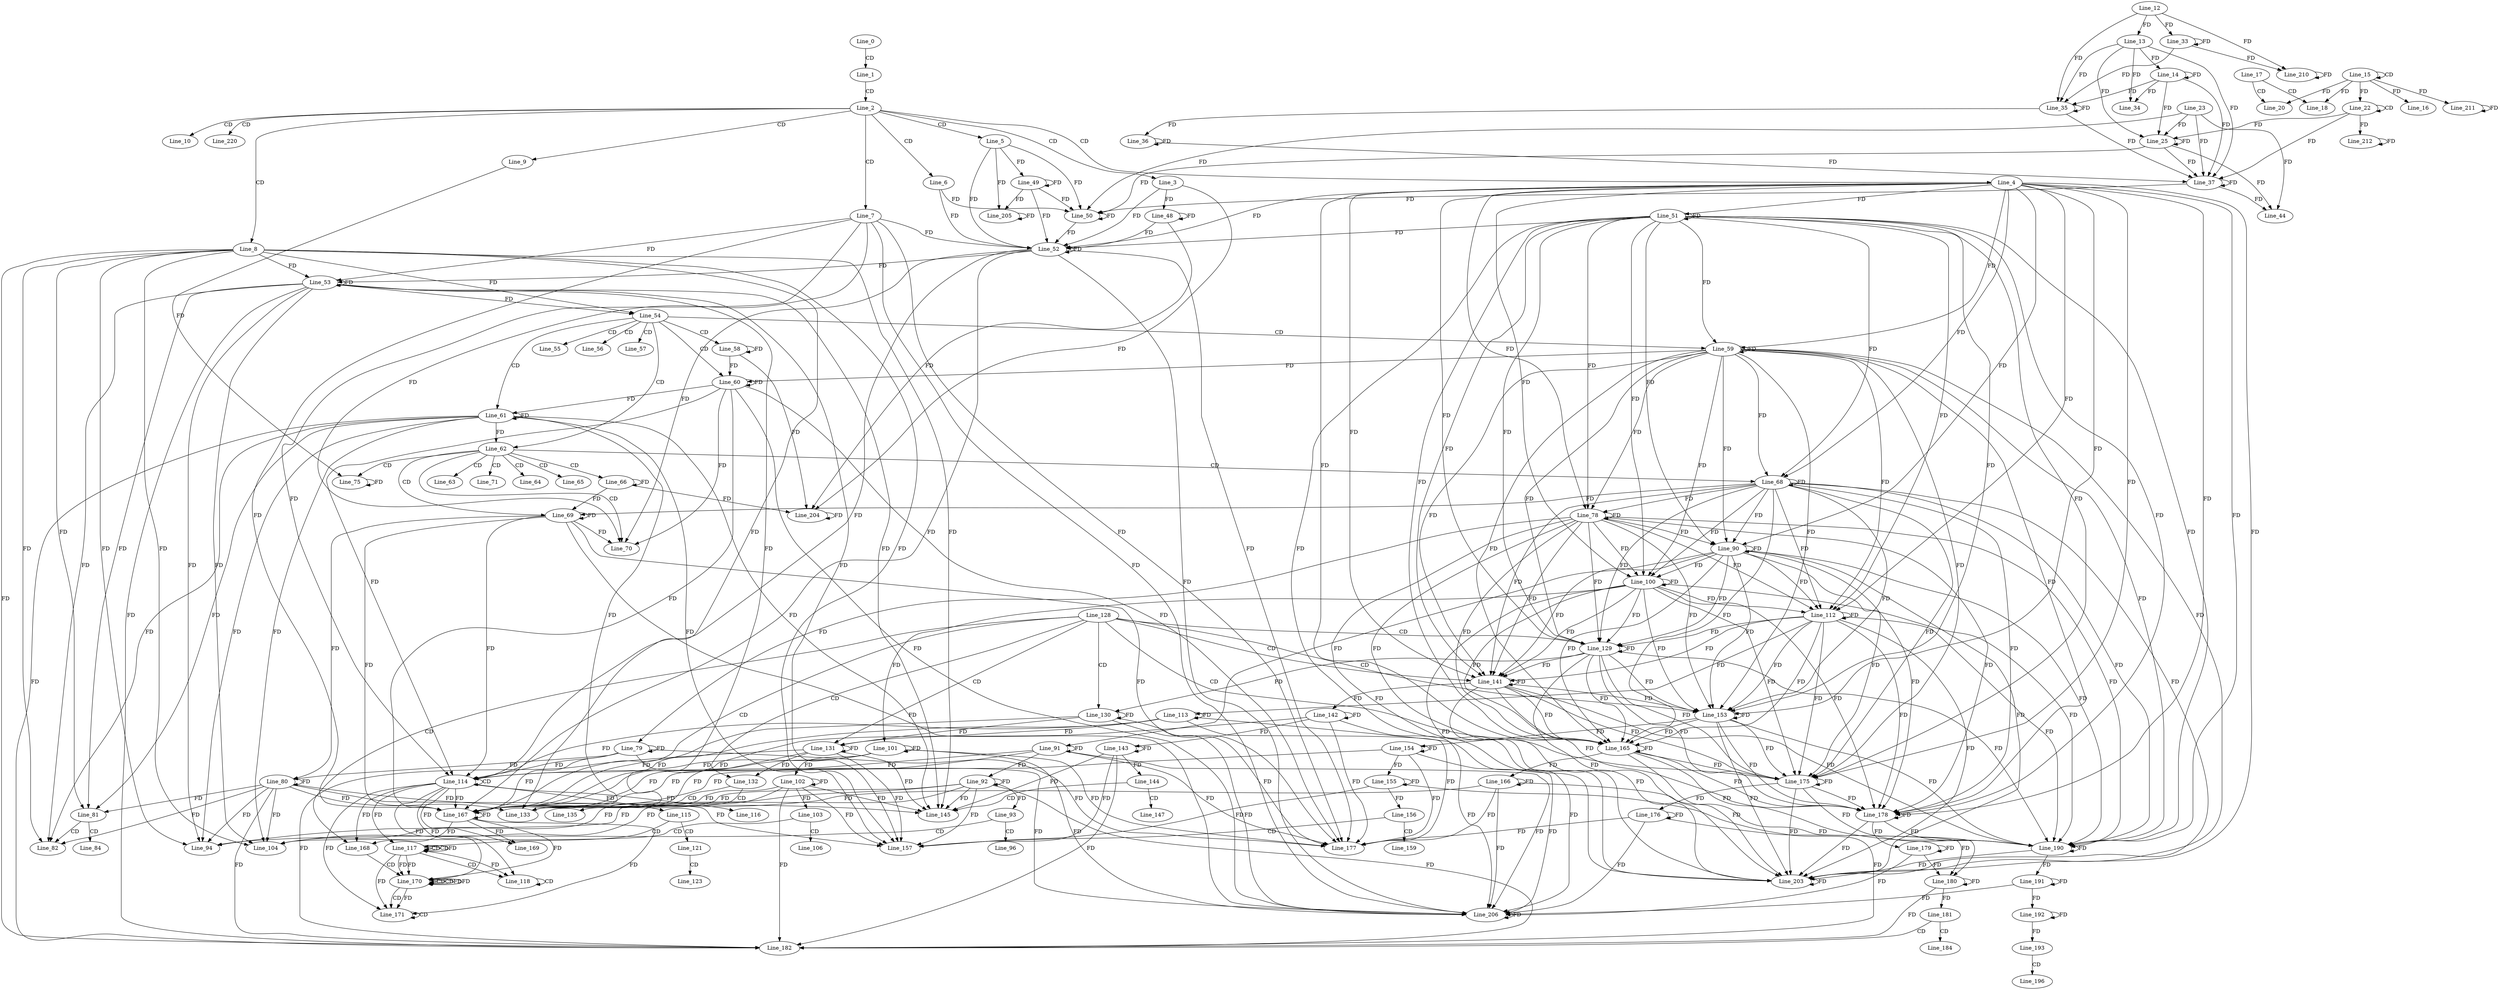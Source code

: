 digraph G {
  Line_0;
  Line_1;
  Line_2;
  Line_3;
  Line_4;
  Line_5;
  Line_6;
  Line_7;
  Line_8;
  Line_9;
  Line_10;
  Line_12;
  Line_13;
  Line_13;
  Line_14;
  Line_14;
  Line_15;
  Line_15;
  Line_16;
  Line_17;
  Line_18;
  Line_20;
  Line_22;
  Line_22;
  Line_23;
  Line_25;
  Line_25;
  Line_25;
  Line_33;
  Line_34;
  Line_35;
  Line_35;
  Line_36;
  Line_36;
  Line_37;
  Line_37;
  Line_37;
  Line_44;
  Line_48;
  Line_49;
  Line_50;
  Line_50;
  Line_51;
  Line_52;
  Line_52;
  Line_53;
  Line_53;
  Line_53;
  Line_54;
  Line_55;
  Line_56;
  Line_57;
  Line_58;
  Line_59;
  Line_60;
  Line_60;
  Line_61;
  Line_61;
  Line_61;
  Line_62;
  Line_63;
  Line_64;
  Line_65;
  Line_66;
  Line_68;
  Line_69;
  Line_69;
  Line_70;
  Line_71;
  Line_75;
  Line_78;
  Line_79;
  Line_79;
  Line_80;
  Line_80;
  Line_80;
  Line_81;
  Line_82;
  Line_82;
  Line_84;
  Line_90;
  Line_91;
  Line_91;
  Line_92;
  Line_92;
  Line_92;
  Line_93;
  Line_94;
  Line_94;
  Line_96;
  Line_100;
  Line_101;
  Line_101;
  Line_102;
  Line_102;
  Line_102;
  Line_103;
  Line_104;
  Line_104;
  Line_106;
  Line_112;
  Line_113;
  Line_113;
  Line_114;
  Line_114;
  Line_115;
  Line_116;
  Line_115;
  Line_117;
  Line_117;
  Line_117;
  Line_117;
  Line_118;
  Line_118;
  Line_118;
  Line_121;
  Line_123;
  Line_128;
  Line_129;
  Line_130;
  Line_130;
  Line_131;
  Line_131;
  Line_131;
  Line_132;
  Line_133;
  Line_133;
  Line_135;
  Line_141;
  Line_142;
  Line_142;
  Line_143;
  Line_143;
  Line_143;
  Line_144;
  Line_145;
  Line_145;
  Line_147;
  Line_153;
  Line_154;
  Line_154;
  Line_155;
  Line_155;
  Line_155;
  Line_156;
  Line_157;
  Line_157;
  Line_159;
  Line_165;
  Line_166;
  Line_166;
  Line_167;
  Line_167;
  Line_168;
  Line_168;
  Line_169;
  Line_170;
  Line_170;
  Line_170;
  Line_170;
  Line_171;
  Line_171;
  Line_171;
  Line_175;
  Line_176;
  Line_176;
  Line_177;
  Line_178;
  Line_179;
  Line_179;
  Line_180;
  Line_180;
  Line_180;
  Line_181;
  Line_182;
  Line_182;
  Line_184;
  Line_190;
  Line_191;
  Line_191;
  Line_192;
  Line_192;
  Line_192;
  Line_193;
  Line_196;
  Line_203;
  Line_204;
  Line_205;
  Line_206;
  Line_210;
  Line_211;
  Line_212;
  Line_220;
  Line_0 -> Line_1 [ label="CD" ];
  Line_1 -> Line_2 [ label="CD" ];
  Line_2 -> Line_3 [ label="CD" ];
  Line_2 -> Line_4 [ label="CD" ];
  Line_2 -> Line_5 [ label="CD" ];
  Line_2 -> Line_6 [ label="CD" ];
  Line_2 -> Line_7 [ label="CD" ];
  Line_2 -> Line_8 [ label="CD" ];
  Line_2 -> Line_9 [ label="CD" ];
  Line_2 -> Line_10 [ label="CD" ];
  Line_12 -> Line_13 [ label="FD" ];
  Line_13 -> Line_14 [ label="FD" ];
  Line_14 -> Line_14 [ label="FD" ];
  Line_15 -> Line_15 [ label="CD" ];
  Line_15 -> Line_16 [ label="FD" ];
  Line_17 -> Line_18 [ label="CD" ];
  Line_15 -> Line_18 [ label="FD" ];
  Line_17 -> Line_20 [ label="CD" ];
  Line_15 -> Line_20 [ label="FD" ];
  Line_22 -> Line_22 [ label="CD" ];
  Line_15 -> Line_22 [ label="FD" ];
  Line_23 -> Line_25 [ label="FD" ];
  Line_25 -> Line_25 [ label="FD" ];
  Line_22 -> Line_25 [ label="FD" ];
  Line_13 -> Line_25 [ label="FD" ];
  Line_14 -> Line_25 [ label="FD" ];
  Line_12 -> Line_33 [ label="FD" ];
  Line_33 -> Line_33 [ label="FD" ];
  Line_13 -> Line_34 [ label="FD" ];
  Line_14 -> Line_34 [ label="FD" ];
  Line_13 -> Line_35 [ label="FD" ];
  Line_14 -> Line_35 [ label="FD" ];
  Line_35 -> Line_35 [ label="FD" ];
  Line_12 -> Line_35 [ label="FD" ];
  Line_33 -> Line_35 [ label="FD" ];
  Line_35 -> Line_36 [ label="FD" ];
  Line_36 -> Line_36 [ label="FD" ];
  Line_23 -> Line_37 [ label="FD" ];
  Line_25 -> Line_37 [ label="FD" ];
  Line_37 -> Line_37 [ label="FD" ];
  Line_22 -> Line_37 [ label="FD" ];
  Line_13 -> Line_37 [ label="FD" ];
  Line_14 -> Line_37 [ label="FD" ];
  Line_35 -> Line_37 [ label="FD" ];
  Line_36 -> Line_37 [ label="FD" ];
  Line_23 -> Line_44 [ label="FD" ];
  Line_25 -> Line_44 [ label="FD" ];
  Line_37 -> Line_44 [ label="FD" ];
  Line_3 -> Line_48 [ label="FD" ];
  Line_48 -> Line_48 [ label="FD" ];
  Line_5 -> Line_49 [ label="FD" ];
  Line_49 -> Line_49 [ label="FD" ];
  Line_6 -> Line_50 [ label="FD" ];
  Line_50 -> Line_50 [ label="FD" ];
  Line_5 -> Line_50 [ label="FD" ];
  Line_49 -> Line_50 [ label="FD" ];
  Line_23 -> Line_50 [ label="FD" ];
  Line_25 -> Line_50 [ label="FD" ];
  Line_37 -> Line_50 [ label="FD" ];
  Line_4 -> Line_51 [ label="FD" ];
  Line_51 -> Line_51 [ label="FD" ];
  Line_7 -> Line_52 [ label="FD" ];
  Line_52 -> Line_52 [ label="FD" ];
  Line_4 -> Line_52 [ label="FD" ];
  Line_51 -> Line_52 [ label="FD" ];
  Line_5 -> Line_52 [ label="FD" ];
  Line_49 -> Line_52 [ label="FD" ];
  Line_6 -> Line_52 [ label="FD" ];
  Line_50 -> Line_52 [ label="FD" ];
  Line_3 -> Line_52 [ label="FD" ];
  Line_48 -> Line_52 [ label="FD" ];
  Line_8 -> Line_53 [ label="FD" ];
  Line_53 -> Line_53 [ label="FD" ];
  Line_7 -> Line_53 [ label="FD" ];
  Line_52 -> Line_53 [ label="FD" ];
  Line_8 -> Line_54 [ label="FD" ];
  Line_53 -> Line_54 [ label="FD" ];
  Line_54 -> Line_55 [ label="CD" ];
  Line_54 -> Line_56 [ label="CD" ];
  Line_54 -> Line_57 [ label="CD" ];
  Line_54 -> Line_58 [ label="CD" ];
  Line_58 -> Line_58 [ label="FD" ];
  Line_54 -> Line_59 [ label="CD" ];
  Line_4 -> Line_59 [ label="FD" ];
  Line_51 -> Line_59 [ label="FD" ];
  Line_59 -> Line_59 [ label="FD" ];
  Line_54 -> Line_60 [ label="CD" ];
  Line_60 -> Line_60 [ label="FD" ];
  Line_59 -> Line_60 [ label="FD" ];
  Line_58 -> Line_60 [ label="FD" ];
  Line_54 -> Line_61 [ label="CD" ];
  Line_61 -> Line_61 [ label="FD" ];
  Line_60 -> Line_61 [ label="FD" ];
  Line_54 -> Line_62 [ label="CD" ];
  Line_61 -> Line_62 [ label="FD" ];
  Line_62 -> Line_63 [ label="CD" ];
  Line_62 -> Line_64 [ label="CD" ];
  Line_62 -> Line_65 [ label="CD" ];
  Line_62 -> Line_66 [ label="CD" ];
  Line_66 -> Line_66 [ label="FD" ];
  Line_62 -> Line_68 [ label="CD" ];
  Line_4 -> Line_68 [ label="FD" ];
  Line_51 -> Line_68 [ label="FD" ];
  Line_59 -> Line_68 [ label="FD" ];
  Line_68 -> Line_68 [ label="FD" ];
  Line_62 -> Line_69 [ label="CD" ];
  Line_69 -> Line_69 [ label="FD" ];
  Line_68 -> Line_69 [ label="FD" ];
  Line_66 -> Line_69 [ label="FD" ];
  Line_62 -> Line_70 [ label="CD" ];
  Line_7 -> Line_70 [ label="FD" ];
  Line_52 -> Line_70 [ label="FD" ];
  Line_60 -> Line_70 [ label="FD" ];
  Line_69 -> Line_70 [ label="FD" ];
  Line_62 -> Line_71 [ label="CD" ];
  Line_62 -> Line_75 [ label="CD" ];
  Line_9 -> Line_75 [ label="FD" ];
  Line_75 -> Line_75 [ label="FD" ];
  Line_4 -> Line_78 [ label="FD" ];
  Line_51 -> Line_78 [ label="FD" ];
  Line_59 -> Line_78 [ label="FD" ];
  Line_68 -> Line_78 [ label="FD" ];
  Line_78 -> Line_78 [ label="FD" ];
  Line_79 -> Line_79 [ label="FD" ];
  Line_78 -> Line_79 [ label="FD" ];
  Line_80 -> Line_80 [ label="FD" ];
  Line_69 -> Line_80 [ label="FD" ];
  Line_79 -> Line_80 [ label="FD" ];
  Line_8 -> Line_81 [ label="FD" ];
  Line_53 -> Line_81 [ label="FD" ];
  Line_61 -> Line_81 [ label="FD" ];
  Line_80 -> Line_81 [ label="FD" ];
  Line_81 -> Line_82 [ label="CD" ];
  Line_8 -> Line_82 [ label="FD" ];
  Line_53 -> Line_82 [ label="FD" ];
  Line_61 -> Line_82 [ label="FD" ];
  Line_80 -> Line_82 [ label="FD" ];
  Line_81 -> Line_84 [ label="CD" ];
  Line_4 -> Line_90 [ label="FD" ];
  Line_51 -> Line_90 [ label="FD" ];
  Line_59 -> Line_90 [ label="FD" ];
  Line_68 -> Line_90 [ label="FD" ];
  Line_78 -> Line_90 [ label="FD" ];
  Line_90 -> Line_90 [ label="FD" ];
  Line_91 -> Line_91 [ label="FD" ];
  Line_90 -> Line_91 [ label="FD" ];
  Line_92 -> Line_92 [ label="FD" ];
  Line_91 -> Line_92 [ label="FD" ];
  Line_92 -> Line_93 [ label="FD" ];
  Line_93 -> Line_94 [ label="CD" ];
  Line_8 -> Line_94 [ label="FD" ];
  Line_53 -> Line_94 [ label="FD" ];
  Line_61 -> Line_94 [ label="FD" ];
  Line_80 -> Line_94 [ label="FD" ];
  Line_92 -> Line_94 [ label="FD" ];
  Line_93 -> Line_96 [ label="CD" ];
  Line_4 -> Line_100 [ label="FD" ];
  Line_51 -> Line_100 [ label="FD" ];
  Line_59 -> Line_100 [ label="FD" ];
  Line_68 -> Line_100 [ label="FD" ];
  Line_78 -> Line_100 [ label="FD" ];
  Line_90 -> Line_100 [ label="FD" ];
  Line_100 -> Line_100 [ label="FD" ];
  Line_101 -> Line_101 [ label="FD" ];
  Line_100 -> Line_101 [ label="FD" ];
  Line_102 -> Line_102 [ label="FD" ];
  Line_101 -> Line_102 [ label="FD" ];
  Line_102 -> Line_103 [ label="FD" ];
  Line_103 -> Line_104 [ label="CD" ];
  Line_8 -> Line_104 [ label="FD" ];
  Line_53 -> Line_104 [ label="FD" ];
  Line_61 -> Line_104 [ label="FD" ];
  Line_80 -> Line_104 [ label="FD" ];
  Line_92 -> Line_104 [ label="FD" ];
  Line_102 -> Line_104 [ label="FD" ];
  Line_103 -> Line_106 [ label="CD" ];
  Line_4 -> Line_112 [ label="FD" ];
  Line_51 -> Line_112 [ label="FD" ];
  Line_59 -> Line_112 [ label="FD" ];
  Line_68 -> Line_112 [ label="FD" ];
  Line_78 -> Line_112 [ label="FD" ];
  Line_90 -> Line_112 [ label="FD" ];
  Line_100 -> Line_112 [ label="FD" ];
  Line_112 -> Line_112 [ label="FD" ];
  Line_113 -> Line_113 [ label="FD" ];
  Line_112 -> Line_113 [ label="FD" ];
  Line_114 -> Line_114 [ label="CD" ];
  Line_7 -> Line_114 [ label="FD" ];
  Line_52 -> Line_114 [ label="FD" ];
  Line_60 -> Line_114 [ label="FD" ];
  Line_69 -> Line_114 [ label="FD" ];
  Line_79 -> Line_114 [ label="FD" ];
  Line_91 -> Line_114 [ label="FD" ];
  Line_101 -> Line_114 [ label="FD" ];
  Line_113 -> Line_114 [ label="FD" ];
  Line_114 -> Line_115 [ label="FD" ];
  Line_114 -> Line_116 [ label="FD" ];
  Line_115 -> Line_117 [ label="CD" ];
  Line_117 -> Line_117 [ label="CD" ];
  Line_117 -> Line_117 [ label="CD" ];
  Line_114 -> Line_117 [ label="FD" ];
  Line_117 -> Line_117 [ label="FD" ];
  Line_117 -> Line_118 [ label="CD" ];
  Line_118 -> Line_118 [ label="CD" ];
  Line_114 -> Line_118 [ label="FD" ];
  Line_117 -> Line_118 [ label="FD" ];
  Line_115 -> Line_121 [ label="CD" ];
  Line_121 -> Line_123 [ label="CD" ];
  Line_128 -> Line_129 [ label="CD" ];
  Line_4 -> Line_129 [ label="FD" ];
  Line_51 -> Line_129 [ label="FD" ];
  Line_59 -> Line_129 [ label="FD" ];
  Line_68 -> Line_129 [ label="FD" ];
  Line_78 -> Line_129 [ label="FD" ];
  Line_90 -> Line_129 [ label="FD" ];
  Line_100 -> Line_129 [ label="FD" ];
  Line_112 -> Line_129 [ label="FD" ];
  Line_129 -> Line_129 [ label="FD" ];
  Line_128 -> Line_130 [ label="CD" ];
  Line_130 -> Line_130 [ label="FD" ];
  Line_129 -> Line_130 [ label="FD" ];
  Line_128 -> Line_131 [ label="CD" ];
  Line_131 -> Line_131 [ label="FD" ];
  Line_113 -> Line_131 [ label="FD" ];
  Line_130 -> Line_131 [ label="FD" ];
  Line_128 -> Line_132 [ label="CD" ];
  Line_131 -> Line_132 [ label="FD" ];
  Line_132 -> Line_133 [ label="CD" ];
  Line_8 -> Line_133 [ label="FD" ];
  Line_53 -> Line_133 [ label="FD" ];
  Line_61 -> Line_133 [ label="FD" ];
  Line_80 -> Line_133 [ label="FD" ];
  Line_92 -> Line_133 [ label="FD" ];
  Line_102 -> Line_133 [ label="FD" ];
  Line_131 -> Line_133 [ label="FD" ];
  Line_132 -> Line_135 [ label="CD" ];
  Line_128 -> Line_141 [ label="CD" ];
  Line_4 -> Line_141 [ label="FD" ];
  Line_51 -> Line_141 [ label="FD" ];
  Line_59 -> Line_141 [ label="FD" ];
  Line_68 -> Line_141 [ label="FD" ];
  Line_78 -> Line_141 [ label="FD" ];
  Line_90 -> Line_141 [ label="FD" ];
  Line_100 -> Line_141 [ label="FD" ];
  Line_112 -> Line_141 [ label="FD" ];
  Line_129 -> Line_141 [ label="FD" ];
  Line_141 -> Line_141 [ label="FD" ];
  Line_142 -> Line_142 [ label="FD" ];
  Line_141 -> Line_142 [ label="FD" ];
  Line_143 -> Line_143 [ label="FD" ];
  Line_142 -> Line_143 [ label="FD" ];
  Line_143 -> Line_144 [ label="FD" ];
  Line_144 -> Line_145 [ label="CD" ];
  Line_8 -> Line_145 [ label="FD" ];
  Line_53 -> Line_145 [ label="FD" ];
  Line_61 -> Line_145 [ label="FD" ];
  Line_80 -> Line_145 [ label="FD" ];
  Line_92 -> Line_145 [ label="FD" ];
  Line_102 -> Line_145 [ label="FD" ];
  Line_131 -> Line_145 [ label="FD" ];
  Line_143 -> Line_145 [ label="FD" ];
  Line_144 -> Line_147 [ label="CD" ];
  Line_128 -> Line_153 [ label="CD" ];
  Line_4 -> Line_153 [ label="FD" ];
  Line_51 -> Line_153 [ label="FD" ];
  Line_59 -> Line_153 [ label="FD" ];
  Line_68 -> Line_153 [ label="FD" ];
  Line_78 -> Line_153 [ label="FD" ];
  Line_90 -> Line_153 [ label="FD" ];
  Line_100 -> Line_153 [ label="FD" ];
  Line_112 -> Line_153 [ label="FD" ];
  Line_129 -> Line_153 [ label="FD" ];
  Line_141 -> Line_153 [ label="FD" ];
  Line_153 -> Line_153 [ label="FD" ];
  Line_154 -> Line_154 [ label="FD" ];
  Line_153 -> Line_154 [ label="FD" ];
  Line_155 -> Line_155 [ label="FD" ];
  Line_154 -> Line_155 [ label="FD" ];
  Line_155 -> Line_156 [ label="FD" ];
  Line_156 -> Line_157 [ label="CD" ];
  Line_8 -> Line_157 [ label="FD" ];
  Line_53 -> Line_157 [ label="FD" ];
  Line_61 -> Line_157 [ label="FD" ];
  Line_80 -> Line_157 [ label="FD" ];
  Line_92 -> Line_157 [ label="FD" ];
  Line_102 -> Line_157 [ label="FD" ];
  Line_131 -> Line_157 [ label="FD" ];
  Line_143 -> Line_157 [ label="FD" ];
  Line_155 -> Line_157 [ label="FD" ];
  Line_156 -> Line_159 [ label="CD" ];
  Line_128 -> Line_165 [ label="CD" ];
  Line_4 -> Line_165 [ label="FD" ];
  Line_51 -> Line_165 [ label="FD" ];
  Line_59 -> Line_165 [ label="FD" ];
  Line_68 -> Line_165 [ label="FD" ];
  Line_78 -> Line_165 [ label="FD" ];
  Line_90 -> Line_165 [ label="FD" ];
  Line_100 -> Line_165 [ label="FD" ];
  Line_112 -> Line_165 [ label="FD" ];
  Line_129 -> Line_165 [ label="FD" ];
  Line_141 -> Line_165 [ label="FD" ];
  Line_153 -> Line_165 [ label="FD" ];
  Line_165 -> Line_165 [ label="FD" ];
  Line_166 -> Line_166 [ label="FD" ];
  Line_165 -> Line_166 [ label="FD" ];
  Line_128 -> Line_167 [ label="CD" ];
  Line_114 -> Line_167 [ label="FD" ];
  Line_167 -> Line_167 [ label="FD" ];
  Line_7 -> Line_167 [ label="FD" ];
  Line_52 -> Line_167 [ label="FD" ];
  Line_60 -> Line_167 [ label="FD" ];
  Line_69 -> Line_167 [ label="FD" ];
  Line_79 -> Line_167 [ label="FD" ];
  Line_91 -> Line_167 [ label="FD" ];
  Line_101 -> Line_167 [ label="FD" ];
  Line_113 -> Line_167 [ label="FD" ];
  Line_130 -> Line_167 [ label="FD" ];
  Line_142 -> Line_167 [ label="FD" ];
  Line_154 -> Line_167 [ label="FD" ];
  Line_166 -> Line_167 [ label="FD" ];
  Line_128 -> Line_168 [ label="CD" ];
  Line_114 -> Line_168 [ label="FD" ];
  Line_167 -> Line_168 [ label="FD" ];
  Line_114 -> Line_169 [ label="FD" ];
  Line_167 -> Line_169 [ label="FD" ];
  Line_168 -> Line_170 [ label="CD" ];
  Line_170 -> Line_170 [ label="CD" ];
  Line_117 -> Line_170 [ label="FD" ];
  Line_114 -> Line_170 [ label="FD" ];
  Line_167 -> Line_170 [ label="FD" ];
  Line_170 -> Line_170 [ label="CD" ];
  Line_170 -> Line_170 [ label="FD" ];
  Line_117 -> Line_170 [ label="FD" ];
  Line_170 -> Line_171 [ label="CD" ];
  Line_171 -> Line_171 [ label="CD" ];
  Line_114 -> Line_171 [ label="FD" ];
  Line_167 -> Line_171 [ label="FD" ];
  Line_170 -> Line_171 [ label="FD" ];
  Line_117 -> Line_171 [ label="FD" ];
  Line_4 -> Line_175 [ label="FD" ];
  Line_51 -> Line_175 [ label="FD" ];
  Line_59 -> Line_175 [ label="FD" ];
  Line_68 -> Line_175 [ label="FD" ];
  Line_78 -> Line_175 [ label="FD" ];
  Line_90 -> Line_175 [ label="FD" ];
  Line_100 -> Line_175 [ label="FD" ];
  Line_112 -> Line_175 [ label="FD" ];
  Line_129 -> Line_175 [ label="FD" ];
  Line_141 -> Line_175 [ label="FD" ];
  Line_153 -> Line_175 [ label="FD" ];
  Line_165 -> Line_175 [ label="FD" ];
  Line_175 -> Line_175 [ label="FD" ];
  Line_176 -> Line_176 [ label="FD" ];
  Line_175 -> Line_176 [ label="FD" ];
  Line_7 -> Line_177 [ label="FD" ];
  Line_52 -> Line_177 [ label="FD" ];
  Line_60 -> Line_177 [ label="FD" ];
  Line_69 -> Line_177 [ label="FD" ];
  Line_79 -> Line_177 [ label="FD" ];
  Line_91 -> Line_177 [ label="FD" ];
  Line_101 -> Line_177 [ label="FD" ];
  Line_113 -> Line_177 [ label="FD" ];
  Line_130 -> Line_177 [ label="FD" ];
  Line_142 -> Line_177 [ label="FD" ];
  Line_154 -> Line_177 [ label="FD" ];
  Line_166 -> Line_177 [ label="FD" ];
  Line_176 -> Line_177 [ label="FD" ];
  Line_4 -> Line_178 [ label="FD" ];
  Line_51 -> Line_178 [ label="FD" ];
  Line_59 -> Line_178 [ label="FD" ];
  Line_68 -> Line_178 [ label="FD" ];
  Line_78 -> Line_178 [ label="FD" ];
  Line_90 -> Line_178 [ label="FD" ];
  Line_100 -> Line_178 [ label="FD" ];
  Line_112 -> Line_178 [ label="FD" ];
  Line_129 -> Line_178 [ label="FD" ];
  Line_141 -> Line_178 [ label="FD" ];
  Line_153 -> Line_178 [ label="FD" ];
  Line_165 -> Line_178 [ label="FD" ];
  Line_175 -> Line_178 [ label="FD" ];
  Line_178 -> Line_178 [ label="FD" ];
  Line_179 -> Line_179 [ label="FD" ];
  Line_178 -> Line_179 [ label="FD" ];
  Line_180 -> Line_180 [ label="FD" ];
  Line_166 -> Line_180 [ label="FD" ];
  Line_176 -> Line_180 [ label="FD" ];
  Line_179 -> Line_180 [ label="FD" ];
  Line_180 -> Line_181 [ label="FD" ];
  Line_181 -> Line_182 [ label="CD" ];
  Line_8 -> Line_182 [ label="FD" ];
  Line_53 -> Line_182 [ label="FD" ];
  Line_61 -> Line_182 [ label="FD" ];
  Line_80 -> Line_182 [ label="FD" ];
  Line_92 -> Line_182 [ label="FD" ];
  Line_102 -> Line_182 [ label="FD" ];
  Line_131 -> Line_182 [ label="FD" ];
  Line_143 -> Line_182 [ label="FD" ];
  Line_155 -> Line_182 [ label="FD" ];
  Line_180 -> Line_182 [ label="FD" ];
  Line_181 -> Line_184 [ label="CD" ];
  Line_4 -> Line_190 [ label="FD" ];
  Line_51 -> Line_190 [ label="FD" ];
  Line_59 -> Line_190 [ label="FD" ];
  Line_68 -> Line_190 [ label="FD" ];
  Line_78 -> Line_190 [ label="FD" ];
  Line_90 -> Line_190 [ label="FD" ];
  Line_100 -> Line_190 [ label="FD" ];
  Line_112 -> Line_190 [ label="FD" ];
  Line_129 -> Line_190 [ label="FD" ];
  Line_141 -> Line_190 [ label="FD" ];
  Line_153 -> Line_190 [ label="FD" ];
  Line_165 -> Line_190 [ label="FD" ];
  Line_175 -> Line_190 [ label="FD" ];
  Line_178 -> Line_190 [ label="FD" ];
  Line_190 -> Line_190 [ label="FD" ];
  Line_191 -> Line_191 [ label="FD" ];
  Line_190 -> Line_191 [ label="FD" ];
  Line_192 -> Line_192 [ label="FD" ];
  Line_191 -> Line_192 [ label="FD" ];
  Line_192 -> Line_193 [ label="FD" ];
  Line_193 -> Line_196 [ label="CD" ];
  Line_4 -> Line_203 [ label="FD" ];
  Line_51 -> Line_203 [ label="FD" ];
  Line_59 -> Line_203 [ label="FD" ];
  Line_68 -> Line_203 [ label="FD" ];
  Line_78 -> Line_203 [ label="FD" ];
  Line_90 -> Line_203 [ label="FD" ];
  Line_100 -> Line_203 [ label="FD" ];
  Line_112 -> Line_203 [ label="FD" ];
  Line_129 -> Line_203 [ label="FD" ];
  Line_141 -> Line_203 [ label="FD" ];
  Line_153 -> Line_203 [ label="FD" ];
  Line_165 -> Line_203 [ label="FD" ];
  Line_175 -> Line_203 [ label="FD" ];
  Line_178 -> Line_203 [ label="FD" ];
  Line_190 -> Line_203 [ label="FD" ];
  Line_203 -> Line_203 [ label="FD" ];
  Line_3 -> Line_204 [ label="FD" ];
  Line_48 -> Line_204 [ label="FD" ];
  Line_58 -> Line_204 [ label="FD" ];
  Line_66 -> Line_204 [ label="FD" ];
  Line_204 -> Line_204 [ label="FD" ];
  Line_5 -> Line_205 [ label="FD" ];
  Line_49 -> Line_205 [ label="FD" ];
  Line_205 -> Line_205 [ label="FD" ];
  Line_7 -> Line_206 [ label="FD" ];
  Line_52 -> Line_206 [ label="FD" ];
  Line_60 -> Line_206 [ label="FD" ];
  Line_69 -> Line_206 [ label="FD" ];
  Line_79 -> Line_206 [ label="FD" ];
  Line_91 -> Line_206 [ label="FD" ];
  Line_101 -> Line_206 [ label="FD" ];
  Line_113 -> Line_206 [ label="FD" ];
  Line_130 -> Line_206 [ label="FD" ];
  Line_142 -> Line_206 [ label="FD" ];
  Line_154 -> Line_206 [ label="FD" ];
  Line_166 -> Line_206 [ label="FD" ];
  Line_176 -> Line_206 [ label="FD" ];
  Line_179 -> Line_206 [ label="FD" ];
  Line_191 -> Line_206 [ label="FD" ];
  Line_206 -> Line_206 [ label="FD" ];
  Line_12 -> Line_210 [ label="FD" ];
  Line_33 -> Line_210 [ label="FD" ];
  Line_210 -> Line_210 [ label="FD" ];
  Line_15 -> Line_211 [ label="FD" ];
  Line_211 -> Line_211 [ label="FD" ];
  Line_22 -> Line_212 [ label="FD" ];
  Line_212 -> Line_212 [ label="FD" ];
  Line_2 -> Line_220 [ label="CD" ];
  Line_170 -> Line_170 [ label="FD" ];
}
